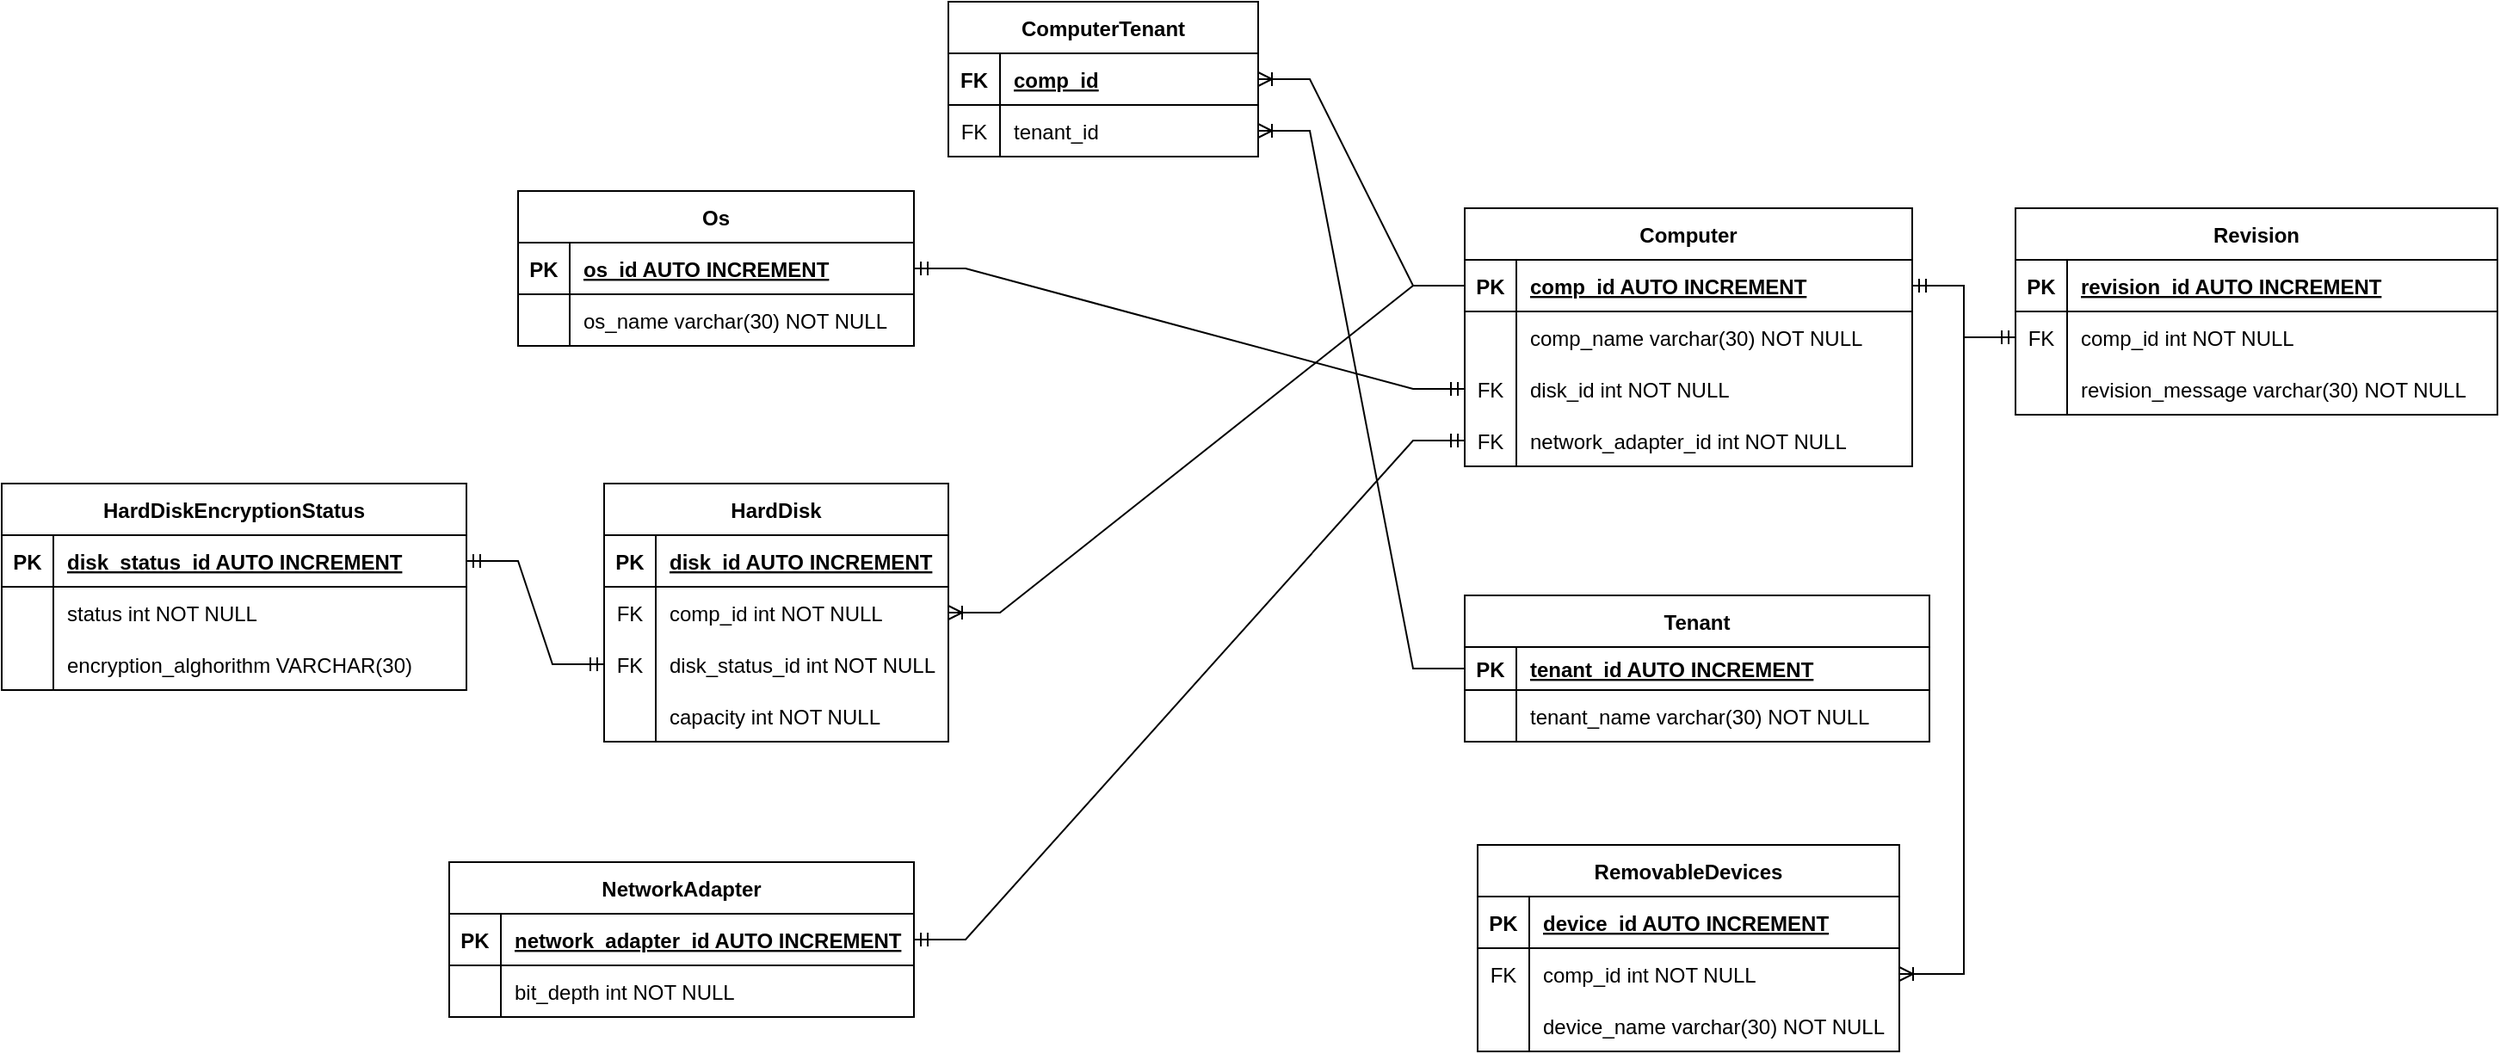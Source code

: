 <mxfile version="20.4.0" type="device"><diagram id="H9DBOC9H3wxdgjzPzGnw" name="Page-1"><mxGraphModel dx="2523" dy="979" grid="1" gridSize="10" guides="1" tooltips="1" connect="1" arrows="1" fold="1" page="1" pageScale="1" pageWidth="850" pageHeight="1100" math="0" shadow="0"><root><mxCell id="0"/><mxCell id="1" parent="0"/><mxCell id="j7lCZj_t3j0Q6jHErxWX-1" value="Computer" style="shape=table;startSize=30;container=1;collapsible=1;childLayout=tableLayout;fixedRows=1;rowLines=0;fontStyle=1;align=center;resizeLast=1;" vertex="1" parent="1"><mxGeometry x="570" y="130" width="260" height="150" as="geometry"/></mxCell><mxCell id="j7lCZj_t3j0Q6jHErxWX-2" value="" style="shape=tableRow;horizontal=0;startSize=0;swimlaneHead=0;swimlaneBody=0;fillColor=none;collapsible=0;dropTarget=0;points=[[0,0.5],[1,0.5]];portConstraint=eastwest;top=0;left=0;right=0;bottom=1;" vertex="1" parent="j7lCZj_t3j0Q6jHErxWX-1"><mxGeometry y="30" width="260" height="30" as="geometry"/></mxCell><mxCell id="j7lCZj_t3j0Q6jHErxWX-3" value="PK" style="shape=partialRectangle;connectable=0;fillColor=none;top=0;left=0;bottom=0;right=0;fontStyle=1;overflow=hidden;" vertex="1" parent="j7lCZj_t3j0Q6jHErxWX-2"><mxGeometry width="30" height="30" as="geometry"><mxRectangle width="30" height="30" as="alternateBounds"/></mxGeometry></mxCell><mxCell id="j7lCZj_t3j0Q6jHErxWX-4" value="comp_id AUTO INCREMENT" style="shape=partialRectangle;connectable=0;fillColor=none;top=0;left=0;bottom=0;right=0;align=left;spacingLeft=6;fontStyle=5;overflow=hidden;" vertex="1" parent="j7lCZj_t3j0Q6jHErxWX-2"><mxGeometry x="30" width="230" height="30" as="geometry"><mxRectangle width="230" height="30" as="alternateBounds"/></mxGeometry></mxCell><mxCell id="j7lCZj_t3j0Q6jHErxWX-5" value="" style="shape=tableRow;horizontal=0;startSize=0;swimlaneHead=0;swimlaneBody=0;fillColor=none;collapsible=0;dropTarget=0;points=[[0,0.5],[1,0.5]];portConstraint=eastwest;top=0;left=0;right=0;bottom=0;" vertex="1" parent="j7lCZj_t3j0Q6jHErxWX-1"><mxGeometry y="60" width="260" height="30" as="geometry"/></mxCell><mxCell id="j7lCZj_t3j0Q6jHErxWX-6" value="" style="shape=partialRectangle;connectable=0;fillColor=none;top=0;left=0;bottom=0;right=0;editable=1;overflow=hidden;" vertex="1" parent="j7lCZj_t3j0Q6jHErxWX-5"><mxGeometry width="30" height="30" as="geometry"><mxRectangle width="30" height="30" as="alternateBounds"/></mxGeometry></mxCell><mxCell id="j7lCZj_t3j0Q6jHErxWX-7" value="comp_name varchar(30) NOT NULL" style="shape=partialRectangle;connectable=0;fillColor=none;top=0;left=0;bottom=0;right=0;align=left;spacingLeft=6;overflow=hidden;" vertex="1" parent="j7lCZj_t3j0Q6jHErxWX-5"><mxGeometry x="30" width="230" height="30" as="geometry"><mxRectangle width="230" height="30" as="alternateBounds"/></mxGeometry></mxCell><mxCell id="j7lCZj_t3j0Q6jHErxWX-140" value="" style="shape=tableRow;horizontal=0;startSize=0;swimlaneHead=0;swimlaneBody=0;fillColor=none;collapsible=0;dropTarget=0;points=[[0,0.5],[1,0.5]];portConstraint=eastwest;top=0;left=0;right=0;bottom=0;" vertex="1" parent="j7lCZj_t3j0Q6jHErxWX-1"><mxGeometry y="90" width="260" height="30" as="geometry"/></mxCell><mxCell id="j7lCZj_t3j0Q6jHErxWX-141" value="FK" style="shape=partialRectangle;connectable=0;fillColor=none;top=0;left=0;bottom=0;right=0;editable=1;overflow=hidden;" vertex="1" parent="j7lCZj_t3j0Q6jHErxWX-140"><mxGeometry width="30" height="30" as="geometry"><mxRectangle width="30" height="30" as="alternateBounds"/></mxGeometry></mxCell><mxCell id="j7lCZj_t3j0Q6jHErxWX-142" value="disk_id int NOT NULL" style="shape=partialRectangle;connectable=0;fillColor=none;top=0;left=0;bottom=0;right=0;align=left;spacingLeft=6;overflow=hidden;" vertex="1" parent="j7lCZj_t3j0Q6jHErxWX-140"><mxGeometry x="30" width="230" height="30" as="geometry"><mxRectangle width="230" height="30" as="alternateBounds"/></mxGeometry></mxCell><mxCell id="j7lCZj_t3j0Q6jHErxWX-145" value="" style="shape=tableRow;horizontal=0;startSize=0;swimlaneHead=0;swimlaneBody=0;fillColor=none;collapsible=0;dropTarget=0;points=[[0,0.5],[1,0.5]];portConstraint=eastwest;top=0;left=0;right=0;bottom=0;" vertex="1" parent="j7lCZj_t3j0Q6jHErxWX-1"><mxGeometry y="120" width="260" height="30" as="geometry"/></mxCell><mxCell id="j7lCZj_t3j0Q6jHErxWX-146" value="FK" style="shape=partialRectangle;connectable=0;fillColor=none;top=0;left=0;bottom=0;right=0;editable=1;overflow=hidden;" vertex="1" parent="j7lCZj_t3j0Q6jHErxWX-145"><mxGeometry width="30" height="30" as="geometry"><mxRectangle width="30" height="30" as="alternateBounds"/></mxGeometry></mxCell><mxCell id="j7lCZj_t3j0Q6jHErxWX-147" value="network_adapter_id int NOT NULL" style="shape=partialRectangle;connectable=0;fillColor=none;top=0;left=0;bottom=0;right=0;align=left;spacingLeft=6;overflow=hidden;" vertex="1" parent="j7lCZj_t3j0Q6jHErxWX-145"><mxGeometry x="30" width="230" height="30" as="geometry"><mxRectangle width="230" height="30" as="alternateBounds"/></mxGeometry></mxCell><mxCell id="j7lCZj_t3j0Q6jHErxWX-14" value="Tenant" style="shape=table;startSize=30;container=1;collapsible=1;childLayout=tableLayout;fixedRows=1;rowLines=0;fontStyle=1;align=center;resizeLast=1;" vertex="1" parent="1"><mxGeometry x="570" y="355" width="270" height="85" as="geometry"/></mxCell><mxCell id="j7lCZj_t3j0Q6jHErxWX-15" value="" style="shape=tableRow;horizontal=0;startSize=0;swimlaneHead=0;swimlaneBody=0;fillColor=none;collapsible=0;dropTarget=0;points=[[0,0.5],[1,0.5]];portConstraint=eastwest;top=0;left=0;right=0;bottom=1;" vertex="1" parent="j7lCZj_t3j0Q6jHErxWX-14"><mxGeometry y="30" width="270" height="25" as="geometry"/></mxCell><mxCell id="j7lCZj_t3j0Q6jHErxWX-16" value="PK" style="shape=partialRectangle;connectable=0;fillColor=none;top=0;left=0;bottom=0;right=0;fontStyle=1;overflow=hidden;" vertex="1" parent="j7lCZj_t3j0Q6jHErxWX-15"><mxGeometry width="30" height="25" as="geometry"><mxRectangle width="30" height="25" as="alternateBounds"/></mxGeometry></mxCell><mxCell id="j7lCZj_t3j0Q6jHErxWX-17" value="tenant_id AUTO INCREMENT" style="shape=partialRectangle;connectable=0;fillColor=none;top=0;left=0;bottom=0;right=0;align=left;spacingLeft=6;fontStyle=5;overflow=hidden;" vertex="1" parent="j7lCZj_t3j0Q6jHErxWX-15"><mxGeometry x="30" width="240" height="25" as="geometry"><mxRectangle width="240" height="25" as="alternateBounds"/></mxGeometry></mxCell><mxCell id="j7lCZj_t3j0Q6jHErxWX-18" value="" style="shape=tableRow;horizontal=0;startSize=0;swimlaneHead=0;swimlaneBody=0;fillColor=none;collapsible=0;dropTarget=0;points=[[0,0.5],[1,0.5]];portConstraint=eastwest;top=0;left=0;right=0;bottom=0;" vertex="1" parent="j7lCZj_t3j0Q6jHErxWX-14"><mxGeometry y="55" width="270" height="30" as="geometry"/></mxCell><mxCell id="j7lCZj_t3j0Q6jHErxWX-19" value="" style="shape=partialRectangle;connectable=0;fillColor=none;top=0;left=0;bottom=0;right=0;editable=1;overflow=hidden;" vertex="1" parent="j7lCZj_t3j0Q6jHErxWX-18"><mxGeometry width="30" height="30" as="geometry"><mxRectangle width="30" height="30" as="alternateBounds"/></mxGeometry></mxCell><mxCell id="j7lCZj_t3j0Q6jHErxWX-20" value="tenant_name varchar(30) NOT NULL" style="shape=partialRectangle;connectable=0;fillColor=none;top=0;left=0;bottom=0;right=0;align=left;spacingLeft=6;overflow=hidden;" vertex="1" parent="j7lCZj_t3j0Q6jHErxWX-18"><mxGeometry x="30" width="240" height="30" as="geometry"><mxRectangle width="240" height="30" as="alternateBounds"/></mxGeometry></mxCell><mxCell id="j7lCZj_t3j0Q6jHErxWX-27" value="ComputerTenant" style="shape=table;startSize=30;container=1;collapsible=1;childLayout=tableLayout;fixedRows=1;rowLines=0;fontStyle=1;align=center;resizeLast=1;" vertex="1" parent="1"><mxGeometry x="270" y="10" width="180" height="90" as="geometry"/></mxCell><mxCell id="j7lCZj_t3j0Q6jHErxWX-28" value="" style="shape=tableRow;horizontal=0;startSize=0;swimlaneHead=0;swimlaneBody=0;fillColor=none;collapsible=0;dropTarget=0;points=[[0,0.5],[1,0.5]];portConstraint=eastwest;top=0;left=0;right=0;bottom=1;" vertex="1" parent="j7lCZj_t3j0Q6jHErxWX-27"><mxGeometry y="30" width="180" height="30" as="geometry"/></mxCell><mxCell id="j7lCZj_t3j0Q6jHErxWX-29" value="FK" style="shape=partialRectangle;connectable=0;fillColor=none;top=0;left=0;bottom=0;right=0;fontStyle=1;overflow=hidden;" vertex="1" parent="j7lCZj_t3j0Q6jHErxWX-28"><mxGeometry width="30" height="30" as="geometry"><mxRectangle width="30" height="30" as="alternateBounds"/></mxGeometry></mxCell><mxCell id="j7lCZj_t3j0Q6jHErxWX-30" value="comp_id" style="shape=partialRectangle;connectable=0;fillColor=none;top=0;left=0;bottom=0;right=0;align=left;spacingLeft=6;fontStyle=5;overflow=hidden;" vertex="1" parent="j7lCZj_t3j0Q6jHErxWX-28"><mxGeometry x="30" width="150" height="30" as="geometry"><mxRectangle width="150" height="30" as="alternateBounds"/></mxGeometry></mxCell><mxCell id="j7lCZj_t3j0Q6jHErxWX-31" value="" style="shape=tableRow;horizontal=0;startSize=0;swimlaneHead=0;swimlaneBody=0;fillColor=none;collapsible=0;dropTarget=0;points=[[0,0.5],[1,0.5]];portConstraint=eastwest;top=0;left=0;right=0;bottom=0;" vertex="1" parent="j7lCZj_t3j0Q6jHErxWX-27"><mxGeometry y="60" width="180" height="30" as="geometry"/></mxCell><mxCell id="j7lCZj_t3j0Q6jHErxWX-32" value="FK" style="shape=partialRectangle;connectable=0;fillColor=none;top=0;left=0;bottom=0;right=0;editable=1;overflow=hidden;" vertex="1" parent="j7lCZj_t3j0Q6jHErxWX-31"><mxGeometry width="30" height="30" as="geometry"><mxRectangle width="30" height="30" as="alternateBounds"/></mxGeometry></mxCell><mxCell id="j7lCZj_t3j0Q6jHErxWX-33" value="tenant_id" style="shape=partialRectangle;connectable=0;fillColor=none;top=0;left=0;bottom=0;right=0;align=left;spacingLeft=6;overflow=hidden;" vertex="1" parent="j7lCZj_t3j0Q6jHErxWX-31"><mxGeometry x="30" width="150" height="30" as="geometry"><mxRectangle width="150" height="30" as="alternateBounds"/></mxGeometry></mxCell><mxCell id="j7lCZj_t3j0Q6jHErxWX-60" value="NetworkAdapter" style="shape=table;startSize=30;container=1;collapsible=1;childLayout=tableLayout;fixedRows=1;rowLines=0;fontStyle=1;align=center;resizeLast=1;" vertex="1" parent="1"><mxGeometry x="-20" y="510" width="270" height="90" as="geometry"/></mxCell><mxCell id="j7lCZj_t3j0Q6jHErxWX-61" value="" style="shape=tableRow;horizontal=0;startSize=0;swimlaneHead=0;swimlaneBody=0;fillColor=none;collapsible=0;dropTarget=0;points=[[0,0.5],[1,0.5]];portConstraint=eastwest;top=0;left=0;right=0;bottom=1;" vertex="1" parent="j7lCZj_t3j0Q6jHErxWX-60"><mxGeometry y="30" width="270" height="30" as="geometry"/></mxCell><mxCell id="j7lCZj_t3j0Q6jHErxWX-62" value="PK" style="shape=partialRectangle;connectable=0;fillColor=none;top=0;left=0;bottom=0;right=0;fontStyle=1;overflow=hidden;" vertex="1" parent="j7lCZj_t3j0Q6jHErxWX-61"><mxGeometry width="30" height="30" as="geometry"><mxRectangle width="30" height="30" as="alternateBounds"/></mxGeometry></mxCell><mxCell id="j7lCZj_t3j0Q6jHErxWX-63" value="network_adapter_id AUTO INCREMENT" style="shape=partialRectangle;connectable=0;fillColor=none;top=0;left=0;bottom=0;right=0;align=left;spacingLeft=6;fontStyle=5;overflow=hidden;" vertex="1" parent="j7lCZj_t3j0Q6jHErxWX-61"><mxGeometry x="30" width="240" height="30" as="geometry"><mxRectangle width="240" height="30" as="alternateBounds"/></mxGeometry></mxCell><mxCell id="j7lCZj_t3j0Q6jHErxWX-64" value="" style="shape=tableRow;horizontal=0;startSize=0;swimlaneHead=0;swimlaneBody=0;fillColor=none;collapsible=0;dropTarget=0;points=[[0,0.5],[1,0.5]];portConstraint=eastwest;top=0;left=0;right=0;bottom=0;" vertex="1" parent="j7lCZj_t3j0Q6jHErxWX-60"><mxGeometry y="60" width="270" height="30" as="geometry"/></mxCell><mxCell id="j7lCZj_t3j0Q6jHErxWX-65" value="" style="shape=partialRectangle;connectable=0;fillColor=none;top=0;left=0;bottom=0;right=0;editable=1;overflow=hidden;" vertex="1" parent="j7lCZj_t3j0Q6jHErxWX-64"><mxGeometry width="30" height="30" as="geometry"><mxRectangle width="30" height="30" as="alternateBounds"/></mxGeometry></mxCell><mxCell id="j7lCZj_t3j0Q6jHErxWX-66" value="bit_depth int NOT NULL" style="shape=partialRectangle;connectable=0;fillColor=none;top=0;left=0;bottom=0;right=0;align=left;spacingLeft=6;overflow=hidden;" vertex="1" parent="j7lCZj_t3j0Q6jHErxWX-64"><mxGeometry x="30" width="240" height="30" as="geometry"><mxRectangle width="240" height="30" as="alternateBounds"/></mxGeometry></mxCell><mxCell id="j7lCZj_t3j0Q6jHErxWX-73" value="" style="edgeStyle=entityRelationEdgeStyle;fontSize=12;html=1;endArrow=ERoneToMany;rounded=0;entryX=1;entryY=0.5;entryDx=0;entryDy=0;exitX=0;exitY=0.5;exitDx=0;exitDy=0;" edge="1" parent="1" source="j7lCZj_t3j0Q6jHErxWX-2" target="j7lCZj_t3j0Q6jHErxWX-28"><mxGeometry width="100" height="100" relative="1" as="geometry"><mxPoint x="370" y="480" as="sourcePoint"/><mxPoint x="470" y="380" as="targetPoint"/></mxGeometry></mxCell><mxCell id="j7lCZj_t3j0Q6jHErxWX-74" value="" style="edgeStyle=entityRelationEdgeStyle;fontSize=12;html=1;endArrow=ERoneToMany;rounded=0;exitX=0;exitY=0.5;exitDx=0;exitDy=0;" edge="1" parent="1" source="j7lCZj_t3j0Q6jHErxWX-15" target="j7lCZj_t3j0Q6jHErxWX-31"><mxGeometry width="100" height="100" relative="1" as="geometry"><mxPoint x="370" y="480" as="sourcePoint"/><mxPoint x="470" y="380" as="targetPoint"/></mxGeometry></mxCell><mxCell id="j7lCZj_t3j0Q6jHErxWX-79" value="" style="edgeStyle=entityRelationEdgeStyle;fontSize=12;html=1;endArrow=ERmandOne;startArrow=ERmandOne;rounded=0;entryX=0;entryY=0.5;entryDx=0;entryDy=0;" edge="1" parent="1" source="j7lCZj_t3j0Q6jHErxWX-61" target="j7lCZj_t3j0Q6jHErxWX-145"><mxGeometry width="100" height="100" relative="1" as="geometry"><mxPoint x="70" y="620" as="sourcePoint"/><mxPoint x="430" y="300" as="targetPoint"/></mxGeometry></mxCell><mxCell id="j7lCZj_t3j0Q6jHErxWX-80" value="HardDisk" style="shape=table;startSize=30;container=1;collapsible=1;childLayout=tableLayout;fixedRows=1;rowLines=0;fontStyle=1;align=center;resizeLast=1;" vertex="1" parent="1"><mxGeometry x="70" y="290" width="200" height="150" as="geometry"/></mxCell><mxCell id="j7lCZj_t3j0Q6jHErxWX-81" value="" style="shape=tableRow;horizontal=0;startSize=0;swimlaneHead=0;swimlaneBody=0;fillColor=none;collapsible=0;dropTarget=0;points=[[0,0.5],[1,0.5]];portConstraint=eastwest;top=0;left=0;right=0;bottom=1;" vertex="1" parent="j7lCZj_t3j0Q6jHErxWX-80"><mxGeometry y="30" width="200" height="30" as="geometry"/></mxCell><mxCell id="j7lCZj_t3j0Q6jHErxWX-82" value="PK" style="shape=partialRectangle;connectable=0;fillColor=none;top=0;left=0;bottom=0;right=0;fontStyle=1;overflow=hidden;" vertex="1" parent="j7lCZj_t3j0Q6jHErxWX-81"><mxGeometry width="30" height="30" as="geometry"><mxRectangle width="30" height="30" as="alternateBounds"/></mxGeometry></mxCell><mxCell id="j7lCZj_t3j0Q6jHErxWX-83" value="disk_id AUTO INCREMENT" style="shape=partialRectangle;connectable=0;fillColor=none;top=0;left=0;bottom=0;right=0;align=left;spacingLeft=6;fontStyle=5;overflow=hidden;" vertex="1" parent="j7lCZj_t3j0Q6jHErxWX-81"><mxGeometry x="30" width="170" height="30" as="geometry"><mxRectangle width="170" height="30" as="alternateBounds"/></mxGeometry></mxCell><mxCell id="j7lCZj_t3j0Q6jHErxWX-149" value="" style="shape=tableRow;horizontal=0;startSize=0;swimlaneHead=0;swimlaneBody=0;fillColor=none;collapsible=0;dropTarget=0;points=[[0,0.5],[1,0.5]];portConstraint=eastwest;top=0;left=0;right=0;bottom=0;" vertex="1" parent="j7lCZj_t3j0Q6jHErxWX-80"><mxGeometry y="60" width="200" height="30" as="geometry"/></mxCell><mxCell id="j7lCZj_t3j0Q6jHErxWX-150" value="FK" style="shape=partialRectangle;connectable=0;fillColor=none;top=0;left=0;bottom=0;right=0;editable=1;overflow=hidden;" vertex="1" parent="j7lCZj_t3j0Q6jHErxWX-149"><mxGeometry width="30" height="30" as="geometry"><mxRectangle width="30" height="30" as="alternateBounds"/></mxGeometry></mxCell><mxCell id="j7lCZj_t3j0Q6jHErxWX-151" value="comp_id int NOT NULL" style="shape=partialRectangle;connectable=0;fillColor=none;top=0;left=0;bottom=0;right=0;align=left;spacingLeft=6;overflow=hidden;" vertex="1" parent="j7lCZj_t3j0Q6jHErxWX-149"><mxGeometry x="30" width="170" height="30" as="geometry"><mxRectangle width="170" height="30" as="alternateBounds"/></mxGeometry></mxCell><mxCell id="j7lCZj_t3j0Q6jHErxWX-200" value="" style="shape=tableRow;horizontal=0;startSize=0;swimlaneHead=0;swimlaneBody=0;fillColor=none;collapsible=0;dropTarget=0;points=[[0,0.5],[1,0.5]];portConstraint=eastwest;top=0;left=0;right=0;bottom=0;" vertex="1" parent="j7lCZj_t3j0Q6jHErxWX-80"><mxGeometry y="90" width="200" height="30" as="geometry"/></mxCell><mxCell id="j7lCZj_t3j0Q6jHErxWX-201" value="FK" style="shape=partialRectangle;connectable=0;fillColor=none;top=0;left=0;bottom=0;right=0;editable=1;overflow=hidden;" vertex="1" parent="j7lCZj_t3j0Q6jHErxWX-200"><mxGeometry width="30" height="30" as="geometry"><mxRectangle width="30" height="30" as="alternateBounds"/></mxGeometry></mxCell><mxCell id="j7lCZj_t3j0Q6jHErxWX-202" value="disk_status_id int NOT NULL" style="shape=partialRectangle;connectable=0;fillColor=none;top=0;left=0;bottom=0;right=0;align=left;spacingLeft=6;overflow=hidden;" vertex="1" parent="j7lCZj_t3j0Q6jHErxWX-200"><mxGeometry x="30" width="170" height="30" as="geometry"><mxRectangle width="170" height="30" as="alternateBounds"/></mxGeometry></mxCell><mxCell id="j7lCZj_t3j0Q6jHErxWX-84" value="" style="shape=tableRow;horizontal=0;startSize=0;swimlaneHead=0;swimlaneBody=0;fillColor=none;collapsible=0;dropTarget=0;points=[[0,0.5],[1,0.5]];portConstraint=eastwest;top=0;left=0;right=0;bottom=0;" vertex="1" parent="j7lCZj_t3j0Q6jHErxWX-80"><mxGeometry y="120" width="200" height="30" as="geometry"/></mxCell><mxCell id="j7lCZj_t3j0Q6jHErxWX-85" value="" style="shape=partialRectangle;connectable=0;fillColor=none;top=0;left=0;bottom=0;right=0;editable=1;overflow=hidden;" vertex="1" parent="j7lCZj_t3j0Q6jHErxWX-84"><mxGeometry width="30" height="30" as="geometry"><mxRectangle width="30" height="30" as="alternateBounds"/></mxGeometry></mxCell><mxCell id="j7lCZj_t3j0Q6jHErxWX-86" value="capacity int NOT NULL" style="shape=partialRectangle;connectable=0;fillColor=none;top=0;left=0;bottom=0;right=0;align=left;spacingLeft=6;overflow=hidden;" vertex="1" parent="j7lCZj_t3j0Q6jHErxWX-84"><mxGeometry x="30" width="170" height="30" as="geometry"><mxRectangle width="170" height="30" as="alternateBounds"/></mxGeometry></mxCell><mxCell id="j7lCZj_t3j0Q6jHErxWX-98" value="RemovableDevices" style="shape=table;startSize=30;container=1;collapsible=1;childLayout=tableLayout;fixedRows=1;rowLines=0;fontStyle=1;align=center;resizeLast=1;" vertex="1" parent="1"><mxGeometry x="577.5" y="500" width="245" height="120" as="geometry"/></mxCell><mxCell id="j7lCZj_t3j0Q6jHErxWX-99" value="" style="shape=tableRow;horizontal=0;startSize=0;swimlaneHead=0;swimlaneBody=0;fillColor=none;collapsible=0;dropTarget=0;points=[[0,0.5],[1,0.5]];portConstraint=eastwest;top=0;left=0;right=0;bottom=1;" vertex="1" parent="j7lCZj_t3j0Q6jHErxWX-98"><mxGeometry y="30" width="245" height="30" as="geometry"/></mxCell><mxCell id="j7lCZj_t3j0Q6jHErxWX-100" value="PK" style="shape=partialRectangle;connectable=0;fillColor=none;top=0;left=0;bottom=0;right=0;fontStyle=1;overflow=hidden;" vertex="1" parent="j7lCZj_t3j0Q6jHErxWX-99"><mxGeometry width="30" height="30" as="geometry"><mxRectangle width="30" height="30" as="alternateBounds"/></mxGeometry></mxCell><mxCell id="j7lCZj_t3j0Q6jHErxWX-101" value="device_id AUTO INCREMENT" style="shape=partialRectangle;connectable=0;fillColor=none;top=0;left=0;bottom=0;right=0;align=left;spacingLeft=6;fontStyle=5;overflow=hidden;" vertex="1" parent="j7lCZj_t3j0Q6jHErxWX-99"><mxGeometry x="30" width="215" height="30" as="geometry"><mxRectangle width="215" height="30" as="alternateBounds"/></mxGeometry></mxCell><mxCell id="j7lCZj_t3j0Q6jHErxWX-154" value="" style="shape=tableRow;horizontal=0;startSize=0;swimlaneHead=0;swimlaneBody=0;fillColor=none;collapsible=0;dropTarget=0;points=[[0,0.5],[1,0.5]];portConstraint=eastwest;top=0;left=0;right=0;bottom=0;" vertex="1" parent="j7lCZj_t3j0Q6jHErxWX-98"><mxGeometry y="60" width="245" height="30" as="geometry"/></mxCell><mxCell id="j7lCZj_t3j0Q6jHErxWX-155" value="FK" style="shape=partialRectangle;connectable=0;fillColor=none;top=0;left=0;bottom=0;right=0;editable=1;overflow=hidden;" vertex="1" parent="j7lCZj_t3j0Q6jHErxWX-154"><mxGeometry width="30" height="30" as="geometry"><mxRectangle width="30" height="30" as="alternateBounds"/></mxGeometry></mxCell><mxCell id="j7lCZj_t3j0Q6jHErxWX-156" value="comp_id int NOT NULL" style="shape=partialRectangle;connectable=0;fillColor=none;top=0;left=0;bottom=0;right=0;align=left;spacingLeft=6;overflow=hidden;" vertex="1" parent="j7lCZj_t3j0Q6jHErxWX-154"><mxGeometry x="30" width="215" height="30" as="geometry"><mxRectangle width="215" height="30" as="alternateBounds"/></mxGeometry></mxCell><mxCell id="j7lCZj_t3j0Q6jHErxWX-102" value="" style="shape=tableRow;horizontal=0;startSize=0;swimlaneHead=0;swimlaneBody=0;fillColor=none;collapsible=0;dropTarget=0;points=[[0,0.5],[1,0.5]];portConstraint=eastwest;top=0;left=0;right=0;bottom=0;" vertex="1" parent="j7lCZj_t3j0Q6jHErxWX-98"><mxGeometry y="90" width="245" height="30" as="geometry"/></mxCell><mxCell id="j7lCZj_t3j0Q6jHErxWX-103" value="" style="shape=partialRectangle;connectable=0;fillColor=none;top=0;left=0;bottom=0;right=0;editable=1;overflow=hidden;" vertex="1" parent="j7lCZj_t3j0Q6jHErxWX-102"><mxGeometry width="30" height="30" as="geometry"><mxRectangle width="30" height="30" as="alternateBounds"/></mxGeometry></mxCell><mxCell id="j7lCZj_t3j0Q6jHErxWX-104" value="device_name varchar(30) NOT NULL" style="shape=partialRectangle;connectable=0;fillColor=none;top=0;left=0;bottom=0;right=0;align=left;spacingLeft=6;overflow=hidden;" vertex="1" parent="j7lCZj_t3j0Q6jHErxWX-102"><mxGeometry x="30" width="215" height="30" as="geometry"><mxRectangle width="215" height="30" as="alternateBounds"/></mxGeometry></mxCell><mxCell id="j7lCZj_t3j0Q6jHErxWX-114" value="Os" style="shape=table;startSize=30;container=1;collapsible=1;childLayout=tableLayout;fixedRows=1;rowLines=0;fontStyle=1;align=center;resizeLast=1;" vertex="1" parent="1"><mxGeometry x="20" y="120" width="230" height="90" as="geometry"/></mxCell><mxCell id="j7lCZj_t3j0Q6jHErxWX-115" value="" style="shape=tableRow;horizontal=0;startSize=0;swimlaneHead=0;swimlaneBody=0;fillColor=none;collapsible=0;dropTarget=0;points=[[0,0.5],[1,0.5]];portConstraint=eastwest;top=0;left=0;right=0;bottom=1;" vertex="1" parent="j7lCZj_t3j0Q6jHErxWX-114"><mxGeometry y="30" width="230" height="30" as="geometry"/></mxCell><mxCell id="j7lCZj_t3j0Q6jHErxWX-116" value="PK" style="shape=partialRectangle;connectable=0;fillColor=none;top=0;left=0;bottom=0;right=0;fontStyle=1;overflow=hidden;" vertex="1" parent="j7lCZj_t3j0Q6jHErxWX-115"><mxGeometry width="30" height="30" as="geometry"><mxRectangle width="30" height="30" as="alternateBounds"/></mxGeometry></mxCell><mxCell id="j7lCZj_t3j0Q6jHErxWX-117" value="os_id AUTO INCREMENT" style="shape=partialRectangle;connectable=0;fillColor=none;top=0;left=0;bottom=0;right=0;align=left;spacingLeft=6;fontStyle=5;overflow=hidden;" vertex="1" parent="j7lCZj_t3j0Q6jHErxWX-115"><mxGeometry x="30" width="200" height="30" as="geometry"><mxRectangle width="200" height="30" as="alternateBounds"/></mxGeometry></mxCell><mxCell id="j7lCZj_t3j0Q6jHErxWX-118" value="" style="shape=tableRow;horizontal=0;startSize=0;swimlaneHead=0;swimlaneBody=0;fillColor=none;collapsible=0;dropTarget=0;points=[[0,0.5],[1,0.5]];portConstraint=eastwest;top=0;left=0;right=0;bottom=0;" vertex="1" parent="j7lCZj_t3j0Q6jHErxWX-114"><mxGeometry y="60" width="230" height="30" as="geometry"/></mxCell><mxCell id="j7lCZj_t3j0Q6jHErxWX-119" value="" style="shape=partialRectangle;connectable=0;fillColor=none;top=0;left=0;bottom=0;right=0;editable=1;overflow=hidden;" vertex="1" parent="j7lCZj_t3j0Q6jHErxWX-118"><mxGeometry width="30" height="30" as="geometry"><mxRectangle width="30" height="30" as="alternateBounds"/></mxGeometry></mxCell><mxCell id="j7lCZj_t3j0Q6jHErxWX-120" value="os_name varchar(30) NOT NULL" style="shape=partialRectangle;connectable=0;fillColor=none;top=0;left=0;bottom=0;right=0;align=left;spacingLeft=6;overflow=hidden;" vertex="1" parent="j7lCZj_t3j0Q6jHErxWX-118"><mxGeometry x="30" width="200" height="30" as="geometry"><mxRectangle width="200" height="30" as="alternateBounds"/></mxGeometry></mxCell><mxCell id="j7lCZj_t3j0Q6jHErxWX-134" value="" style="edgeStyle=entityRelationEdgeStyle;fontSize=12;html=1;endArrow=ERmandOne;startArrow=ERmandOne;rounded=0;exitX=1;exitY=0.5;exitDx=0;exitDy=0;" edge="1" parent="1" source="j7lCZj_t3j0Q6jHErxWX-115" target="j7lCZj_t3j0Q6jHErxWX-140"><mxGeometry width="100" height="100" relative="1" as="geometry"><mxPoint x="260" y="175" as="sourcePoint"/><mxPoint x="470" y="380" as="targetPoint"/></mxGeometry></mxCell><mxCell id="j7lCZj_t3j0Q6jHErxWX-152" value="" style="edgeStyle=entityRelationEdgeStyle;fontSize=12;html=1;endArrow=ERoneToMany;rounded=0;entryX=1;entryY=0.5;entryDx=0;entryDy=0;exitX=0;exitY=0.5;exitDx=0;exitDy=0;" edge="1" parent="1" source="j7lCZj_t3j0Q6jHErxWX-2" target="j7lCZj_t3j0Q6jHErxWX-149"><mxGeometry width="100" height="100" relative="1" as="geometry"><mxPoint x="370" y="480" as="sourcePoint"/><mxPoint x="470" y="380" as="targetPoint"/></mxGeometry></mxCell><mxCell id="j7lCZj_t3j0Q6jHErxWX-158" value="" style="edgeStyle=entityRelationEdgeStyle;fontSize=12;html=1;endArrow=ERoneToMany;rounded=0;" edge="1" parent="1" source="j7lCZj_t3j0Q6jHErxWX-2" target="j7lCZj_t3j0Q6jHErxWX-154"><mxGeometry width="100" height="100" relative="1" as="geometry"><mxPoint x="370" y="480" as="sourcePoint"/><mxPoint x="470" y="380" as="targetPoint"/></mxGeometry></mxCell><mxCell id="j7lCZj_t3j0Q6jHErxWX-185" value="HardDiskEncryptionStatus" style="shape=table;startSize=30;container=1;collapsible=1;childLayout=tableLayout;fixedRows=1;rowLines=0;fontStyle=1;align=center;resizeLast=1;" vertex="1" parent="1"><mxGeometry x="-280" y="290" width="270" height="120" as="geometry"/></mxCell><mxCell id="j7lCZj_t3j0Q6jHErxWX-186" value="" style="shape=tableRow;horizontal=0;startSize=0;swimlaneHead=0;swimlaneBody=0;fillColor=none;collapsible=0;dropTarget=0;points=[[0,0.5],[1,0.5]];portConstraint=eastwest;top=0;left=0;right=0;bottom=1;" vertex="1" parent="j7lCZj_t3j0Q6jHErxWX-185"><mxGeometry y="30" width="270" height="30" as="geometry"/></mxCell><mxCell id="j7lCZj_t3j0Q6jHErxWX-187" value="PK" style="shape=partialRectangle;connectable=0;fillColor=none;top=0;left=0;bottom=0;right=0;fontStyle=1;overflow=hidden;" vertex="1" parent="j7lCZj_t3j0Q6jHErxWX-186"><mxGeometry width="30" height="30" as="geometry"><mxRectangle width="30" height="30" as="alternateBounds"/></mxGeometry></mxCell><mxCell id="j7lCZj_t3j0Q6jHErxWX-188" value="disk_status_id AUTO INCREMENT" style="shape=partialRectangle;connectable=0;fillColor=none;top=0;left=0;bottom=0;right=0;align=left;spacingLeft=6;fontStyle=5;overflow=hidden;" vertex="1" parent="j7lCZj_t3j0Q6jHErxWX-186"><mxGeometry x="30" width="240" height="30" as="geometry"><mxRectangle width="240" height="30" as="alternateBounds"/></mxGeometry></mxCell><mxCell id="j7lCZj_t3j0Q6jHErxWX-189" value="" style="shape=tableRow;horizontal=0;startSize=0;swimlaneHead=0;swimlaneBody=0;fillColor=none;collapsible=0;dropTarget=0;points=[[0,0.5],[1,0.5]];portConstraint=eastwest;top=0;left=0;right=0;bottom=0;" vertex="1" parent="j7lCZj_t3j0Q6jHErxWX-185"><mxGeometry y="60" width="270" height="30" as="geometry"/></mxCell><mxCell id="j7lCZj_t3j0Q6jHErxWX-190" value="" style="shape=partialRectangle;connectable=0;fillColor=none;top=0;left=0;bottom=0;right=0;editable=1;overflow=hidden;" vertex="1" parent="j7lCZj_t3j0Q6jHErxWX-189"><mxGeometry width="30" height="30" as="geometry"><mxRectangle width="30" height="30" as="alternateBounds"/></mxGeometry></mxCell><mxCell id="j7lCZj_t3j0Q6jHErxWX-191" value="status int NOT NULL" style="shape=partialRectangle;connectable=0;fillColor=none;top=0;left=0;bottom=0;right=0;align=left;spacingLeft=6;overflow=hidden;" vertex="1" parent="j7lCZj_t3j0Q6jHErxWX-189"><mxGeometry x="30" width="240" height="30" as="geometry"><mxRectangle width="240" height="30" as="alternateBounds"/></mxGeometry></mxCell><mxCell id="j7lCZj_t3j0Q6jHErxWX-192" value="" style="shape=tableRow;horizontal=0;startSize=0;swimlaneHead=0;swimlaneBody=0;fillColor=none;collapsible=0;dropTarget=0;points=[[0,0.5],[1,0.5]];portConstraint=eastwest;top=0;left=0;right=0;bottom=0;" vertex="1" parent="j7lCZj_t3j0Q6jHErxWX-185"><mxGeometry y="90" width="270" height="30" as="geometry"/></mxCell><mxCell id="j7lCZj_t3j0Q6jHErxWX-193" value="" style="shape=partialRectangle;connectable=0;fillColor=none;top=0;left=0;bottom=0;right=0;editable=1;overflow=hidden;" vertex="1" parent="j7lCZj_t3j0Q6jHErxWX-192"><mxGeometry width="30" height="30" as="geometry"><mxRectangle width="30" height="30" as="alternateBounds"/></mxGeometry></mxCell><mxCell id="j7lCZj_t3j0Q6jHErxWX-194" value="encryption_alghorithm VARCHAR(30)" style="shape=partialRectangle;connectable=0;fillColor=none;top=0;left=0;bottom=0;right=0;align=left;spacingLeft=6;overflow=hidden;" vertex="1" parent="j7lCZj_t3j0Q6jHErxWX-192"><mxGeometry x="30" width="240" height="30" as="geometry"><mxRectangle width="240" height="30" as="alternateBounds"/></mxGeometry></mxCell><mxCell id="j7lCZj_t3j0Q6jHErxWX-198" value="" style="edgeStyle=entityRelationEdgeStyle;fontSize=12;html=1;endArrow=ERmandOne;startArrow=ERmandOne;rounded=0;" edge="1" parent="1" source="j7lCZj_t3j0Q6jHErxWX-186" target="j7lCZj_t3j0Q6jHErxWX-200"><mxGeometry width="100" height="100" relative="1" as="geometry"><mxPoint x="-30" y="440" as="sourcePoint"/><mxPoint x="70" y="340" as="targetPoint"/></mxGeometry></mxCell><mxCell id="j7lCZj_t3j0Q6jHErxWX-216" value="Revision" style="shape=table;startSize=30;container=1;collapsible=1;childLayout=tableLayout;fixedRows=1;rowLines=0;fontStyle=1;align=center;resizeLast=1;" vertex="1" parent="1"><mxGeometry x="890" y="130" width="280" height="120" as="geometry"/></mxCell><mxCell id="j7lCZj_t3j0Q6jHErxWX-217" value="" style="shape=tableRow;horizontal=0;startSize=0;swimlaneHead=0;swimlaneBody=0;fillColor=none;collapsible=0;dropTarget=0;points=[[0,0.5],[1,0.5]];portConstraint=eastwest;top=0;left=0;right=0;bottom=1;" vertex="1" parent="j7lCZj_t3j0Q6jHErxWX-216"><mxGeometry y="30" width="280" height="30" as="geometry"/></mxCell><mxCell id="j7lCZj_t3j0Q6jHErxWX-218" value="PK" style="shape=partialRectangle;connectable=0;fillColor=none;top=0;left=0;bottom=0;right=0;fontStyle=1;overflow=hidden;" vertex="1" parent="j7lCZj_t3j0Q6jHErxWX-217"><mxGeometry width="30" height="30" as="geometry"><mxRectangle width="30" height="30" as="alternateBounds"/></mxGeometry></mxCell><mxCell id="j7lCZj_t3j0Q6jHErxWX-219" value="revision_id AUTO INCREMENT" style="shape=partialRectangle;connectable=0;fillColor=none;top=0;left=0;bottom=0;right=0;align=left;spacingLeft=6;fontStyle=5;overflow=hidden;" vertex="1" parent="j7lCZj_t3j0Q6jHErxWX-217"><mxGeometry x="30" width="250" height="30" as="geometry"><mxRectangle width="250" height="30" as="alternateBounds"/></mxGeometry></mxCell><mxCell id="j7lCZj_t3j0Q6jHErxWX-220" value="" style="shape=tableRow;horizontal=0;startSize=0;swimlaneHead=0;swimlaneBody=0;fillColor=none;collapsible=0;dropTarget=0;points=[[0,0.5],[1,0.5]];portConstraint=eastwest;top=0;left=0;right=0;bottom=0;" vertex="1" parent="j7lCZj_t3j0Q6jHErxWX-216"><mxGeometry y="60" width="280" height="30" as="geometry"/></mxCell><mxCell id="j7lCZj_t3j0Q6jHErxWX-221" value="FK" style="shape=partialRectangle;connectable=0;fillColor=none;top=0;left=0;bottom=0;right=0;editable=1;overflow=hidden;" vertex="1" parent="j7lCZj_t3j0Q6jHErxWX-220"><mxGeometry width="30" height="30" as="geometry"><mxRectangle width="30" height="30" as="alternateBounds"/></mxGeometry></mxCell><mxCell id="j7lCZj_t3j0Q6jHErxWX-222" value="comp_id int NOT NULL" style="shape=partialRectangle;connectable=0;fillColor=none;top=0;left=0;bottom=0;right=0;align=left;spacingLeft=6;overflow=hidden;" vertex="1" parent="j7lCZj_t3j0Q6jHErxWX-220"><mxGeometry x="30" width="250" height="30" as="geometry"><mxRectangle width="250" height="30" as="alternateBounds"/></mxGeometry></mxCell><mxCell id="j7lCZj_t3j0Q6jHErxWX-226" value="" style="shape=tableRow;horizontal=0;startSize=0;swimlaneHead=0;swimlaneBody=0;fillColor=none;collapsible=0;dropTarget=0;points=[[0,0.5],[1,0.5]];portConstraint=eastwest;top=0;left=0;right=0;bottom=0;" vertex="1" parent="j7lCZj_t3j0Q6jHErxWX-216"><mxGeometry y="90" width="280" height="30" as="geometry"/></mxCell><mxCell id="j7lCZj_t3j0Q6jHErxWX-227" value="" style="shape=partialRectangle;connectable=0;fillColor=none;top=0;left=0;bottom=0;right=0;editable=1;overflow=hidden;" vertex="1" parent="j7lCZj_t3j0Q6jHErxWX-226"><mxGeometry width="30" height="30" as="geometry"><mxRectangle width="30" height="30" as="alternateBounds"/></mxGeometry></mxCell><mxCell id="j7lCZj_t3j0Q6jHErxWX-228" value="revision_message varchar(30) NOT NULL" style="shape=partialRectangle;connectable=0;fillColor=none;top=0;left=0;bottom=0;right=0;align=left;spacingLeft=6;overflow=hidden;" vertex="1" parent="j7lCZj_t3j0Q6jHErxWX-226"><mxGeometry x="30" width="250" height="30" as="geometry"><mxRectangle width="250" height="30" as="alternateBounds"/></mxGeometry></mxCell><mxCell id="j7lCZj_t3j0Q6jHErxWX-229" value="" style="edgeStyle=entityRelationEdgeStyle;fontSize=12;html=1;endArrow=ERmandOne;startArrow=ERmandOne;rounded=0;" edge="1" parent="1" source="j7lCZj_t3j0Q6jHErxWX-2" target="j7lCZj_t3j0Q6jHErxWX-220"><mxGeometry width="100" height="100" relative="1" as="geometry"><mxPoint x="790" y="330" as="sourcePoint"/><mxPoint x="890" y="230" as="targetPoint"/></mxGeometry></mxCell></root></mxGraphModel></diagram></mxfile>
